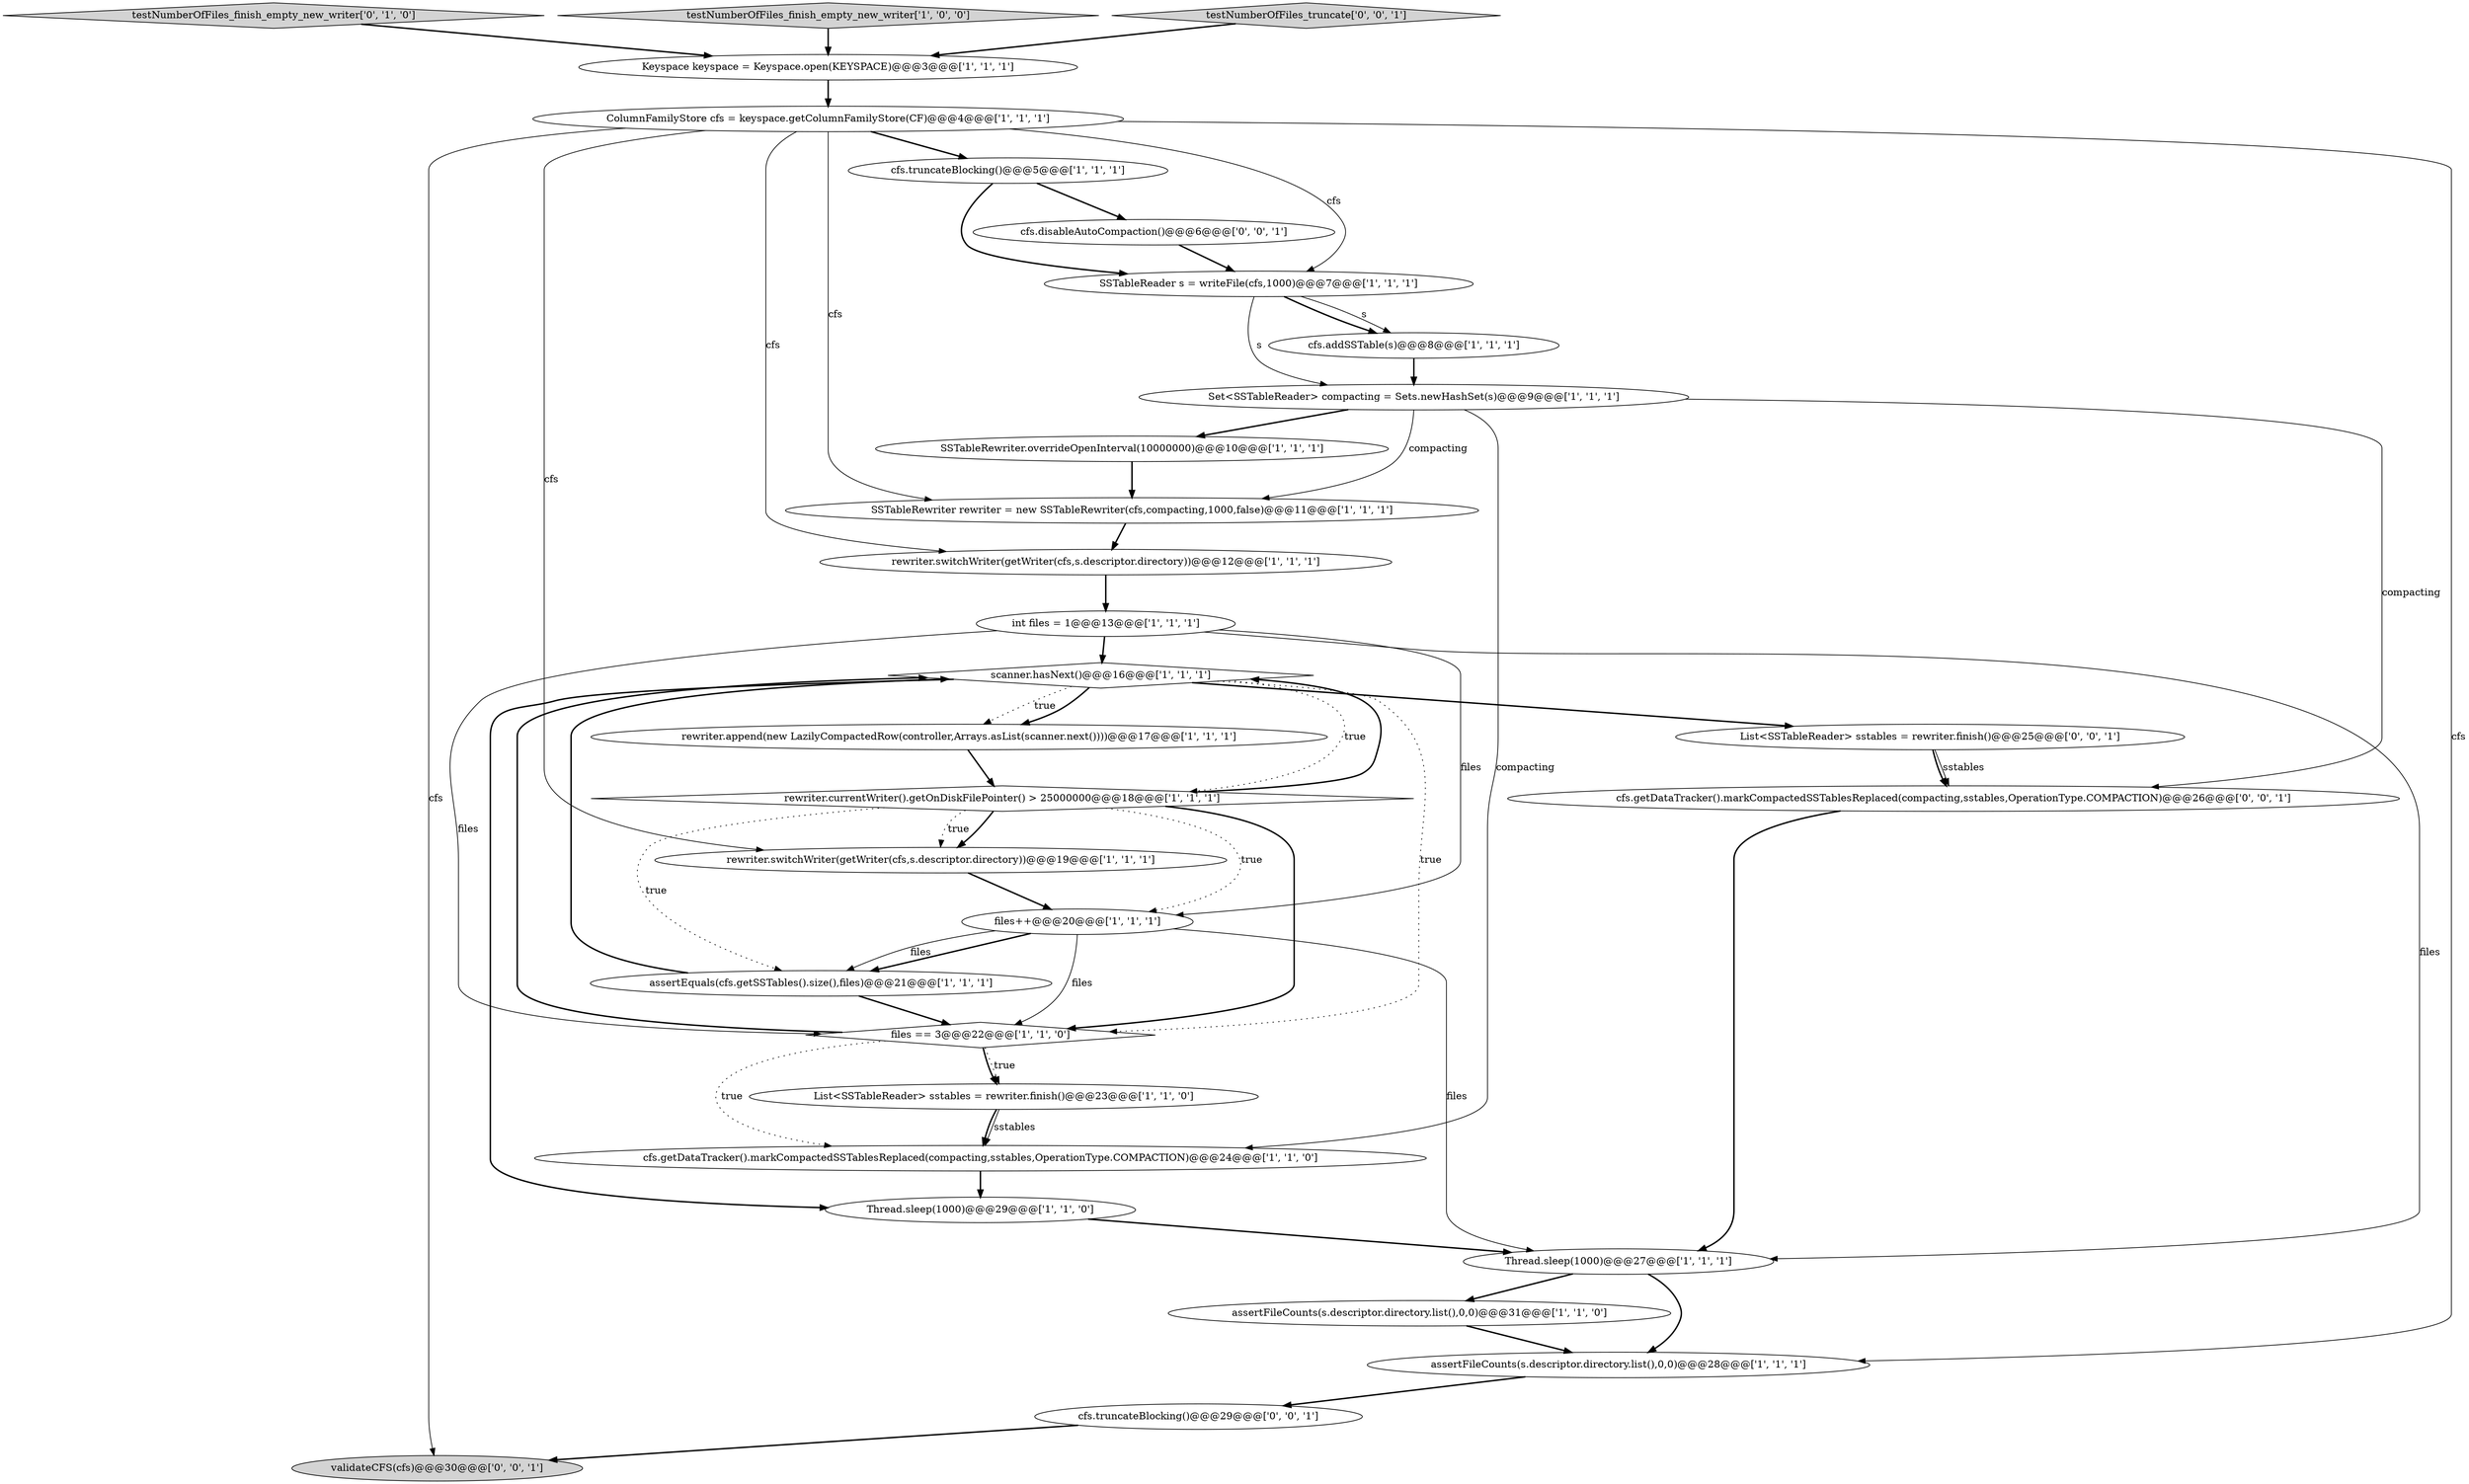 digraph {
24 [style = filled, label = "testNumberOfFiles_finish_empty_new_writer['0', '1', '0']", fillcolor = lightgray, shape = diamond image = "AAA0AAABBB2BBB"];
11 [style = filled, label = "rewriter.currentWriter().getOnDiskFilePointer() > 25000000@@@18@@@['1', '1', '1']", fillcolor = white, shape = diamond image = "AAA0AAABBB1BBB"];
1 [style = filled, label = "SSTableRewriter rewriter = new SSTableRewriter(cfs,compacting,1000,false)@@@11@@@['1', '1', '1']", fillcolor = white, shape = ellipse image = "AAA0AAABBB1BBB"];
4 [style = filled, label = "rewriter.append(new LazilyCompactedRow(controller,Arrays.asList(scanner.next())))@@@17@@@['1', '1', '1']", fillcolor = white, shape = ellipse image = "AAA0AAABBB1BBB"];
7 [style = filled, label = "Thread.sleep(1000)@@@27@@@['1', '1', '1']", fillcolor = white, shape = ellipse image = "AAA0AAABBB1BBB"];
14 [style = filled, label = "SSTableReader s = writeFile(cfs,1000)@@@7@@@['1', '1', '1']", fillcolor = white, shape = ellipse image = "AAA0AAABBB1BBB"];
10 [style = filled, label = "SSTableRewriter.overrideOpenInterval(10000000)@@@10@@@['1', '1', '1']", fillcolor = white, shape = ellipse image = "AAA0AAABBB1BBB"];
12 [style = filled, label = "int files = 1@@@13@@@['1', '1', '1']", fillcolor = white, shape = ellipse image = "AAA0AAABBB1BBB"];
2 [style = filled, label = "Thread.sleep(1000)@@@29@@@['1', '1', '0']", fillcolor = white, shape = ellipse image = "AAA0AAABBB1BBB"];
8 [style = filled, label = "testNumberOfFiles_finish_empty_new_writer['1', '0', '0']", fillcolor = lightgray, shape = diamond image = "AAA0AAABBB1BBB"];
25 [style = filled, label = "cfs.disableAutoCompaction()@@@6@@@['0', '0', '1']", fillcolor = white, shape = ellipse image = "AAA0AAABBB3BBB"];
20 [style = filled, label = "assertFileCounts(s.descriptor.directory.list(),0,0)@@@31@@@['1', '1', '0']", fillcolor = white, shape = ellipse image = "AAA0AAABBB1BBB"];
23 [style = filled, label = "ColumnFamilyStore cfs = keyspace.getColumnFamilyStore(CF)@@@4@@@['1', '1', '1']", fillcolor = white, shape = ellipse image = "AAA0AAABBB1BBB"];
9 [style = filled, label = "Keyspace keyspace = Keyspace.open(KEYSPACE)@@@3@@@['1', '1', '1']", fillcolor = white, shape = ellipse image = "AAA0AAABBB1BBB"];
6 [style = filled, label = "cfs.getDataTracker().markCompactedSSTablesReplaced(compacting,sstables,OperationType.COMPACTION)@@@24@@@['1', '1', '0']", fillcolor = white, shape = ellipse image = "AAA0AAABBB1BBB"];
29 [style = filled, label = "cfs.getDataTracker().markCompactedSSTablesReplaced(compacting,sstables,OperationType.COMPACTION)@@@26@@@['0', '0', '1']", fillcolor = white, shape = ellipse image = "AAA0AAABBB3BBB"];
15 [style = filled, label = "cfs.addSSTable(s)@@@8@@@['1', '1', '1']", fillcolor = white, shape = ellipse image = "AAA0AAABBB1BBB"];
17 [style = filled, label = "assertEquals(cfs.getSSTables().size(),files)@@@21@@@['1', '1', '1']", fillcolor = white, shape = ellipse image = "AAA0AAABBB1BBB"];
28 [style = filled, label = "cfs.truncateBlocking()@@@29@@@['0', '0', '1']", fillcolor = white, shape = ellipse image = "AAA0AAABBB3BBB"];
26 [style = filled, label = "validateCFS(cfs)@@@30@@@['0', '0', '1']", fillcolor = lightgray, shape = ellipse image = "AAA0AAABBB3BBB"];
22 [style = filled, label = "List<SSTableReader> sstables = rewriter.finish()@@@23@@@['1', '1', '0']", fillcolor = white, shape = ellipse image = "AAA0AAABBB1BBB"];
5 [style = filled, label = "Set<SSTableReader> compacting = Sets.newHashSet(s)@@@9@@@['1', '1', '1']", fillcolor = white, shape = ellipse image = "AAA0AAABBB1BBB"];
3 [style = filled, label = "rewriter.switchWriter(getWriter(cfs,s.descriptor.directory))@@@19@@@['1', '1', '1']", fillcolor = white, shape = ellipse image = "AAA0AAABBB1BBB"];
16 [style = filled, label = "scanner.hasNext()@@@16@@@['1', '1', '1']", fillcolor = white, shape = diamond image = "AAA0AAABBB1BBB"];
27 [style = filled, label = "List<SSTableReader> sstables = rewriter.finish()@@@25@@@['0', '0', '1']", fillcolor = white, shape = ellipse image = "AAA0AAABBB3BBB"];
21 [style = filled, label = "assertFileCounts(s.descriptor.directory.list(),0,0)@@@28@@@['1', '1', '1']", fillcolor = white, shape = ellipse image = "AAA0AAABBB1BBB"];
18 [style = filled, label = "files == 3@@@22@@@['1', '1', '0']", fillcolor = white, shape = diamond image = "AAA0AAABBB1BBB"];
0 [style = filled, label = "cfs.truncateBlocking()@@@5@@@['1', '1', '1']", fillcolor = white, shape = ellipse image = "AAA0AAABBB1BBB"];
19 [style = filled, label = "files++@@@20@@@['1', '1', '1']", fillcolor = white, shape = ellipse image = "AAA0AAABBB1BBB"];
13 [style = filled, label = "rewriter.switchWriter(getWriter(cfs,s.descriptor.directory))@@@12@@@['1', '1', '1']", fillcolor = white, shape = ellipse image = "AAA0AAABBB1BBB"];
30 [style = filled, label = "testNumberOfFiles_truncate['0', '0', '1']", fillcolor = lightgray, shape = diamond image = "AAA0AAABBB3BBB"];
17->16 [style = bold, label=""];
11->16 [style = bold, label=""];
5->10 [style = bold, label=""];
23->1 [style = solid, label="cfs"];
23->26 [style = solid, label="cfs"];
16->27 [style = bold, label=""];
16->18 [style = dotted, label="true"];
27->29 [style = solid, label="sstables"];
14->5 [style = solid, label="s"];
12->7 [style = solid, label="files"];
11->17 [style = dotted, label="true"];
28->26 [style = bold, label=""];
30->9 [style = bold, label=""];
12->16 [style = bold, label=""];
19->17 [style = bold, label=""];
7->20 [style = bold, label=""];
25->14 [style = bold, label=""];
5->1 [style = solid, label="compacting"];
16->2 [style = bold, label=""];
23->21 [style = solid, label="cfs"];
16->4 [style = dotted, label="true"];
23->0 [style = bold, label=""];
1->13 [style = bold, label=""];
11->18 [style = bold, label=""];
15->5 [style = bold, label=""];
21->28 [style = bold, label=""];
23->3 [style = solid, label="cfs"];
12->19 [style = solid, label="files"];
6->2 [style = bold, label=""];
20->21 [style = bold, label=""];
23->13 [style = solid, label="cfs"];
9->23 [style = bold, label=""];
14->15 [style = solid, label="s"];
19->18 [style = solid, label="files"];
18->6 [style = dotted, label="true"];
19->7 [style = solid, label="files"];
0->14 [style = bold, label=""];
18->22 [style = bold, label=""];
13->12 [style = bold, label=""];
3->19 [style = bold, label=""];
19->17 [style = solid, label="files"];
11->3 [style = bold, label=""];
0->25 [style = bold, label=""];
5->6 [style = solid, label="compacting"];
22->6 [style = solid, label="sstables"];
23->14 [style = solid, label="cfs"];
8->9 [style = bold, label=""];
7->21 [style = bold, label=""];
29->7 [style = bold, label=""];
14->15 [style = bold, label=""];
18->22 [style = dotted, label="true"];
11->19 [style = dotted, label="true"];
2->7 [style = bold, label=""];
27->29 [style = bold, label=""];
16->4 [style = bold, label=""];
4->11 [style = bold, label=""];
10->1 [style = bold, label=""];
16->11 [style = dotted, label="true"];
11->3 [style = dotted, label="true"];
12->18 [style = solid, label="files"];
5->29 [style = solid, label="compacting"];
17->18 [style = bold, label=""];
24->9 [style = bold, label=""];
22->6 [style = bold, label=""];
18->16 [style = bold, label=""];
}
